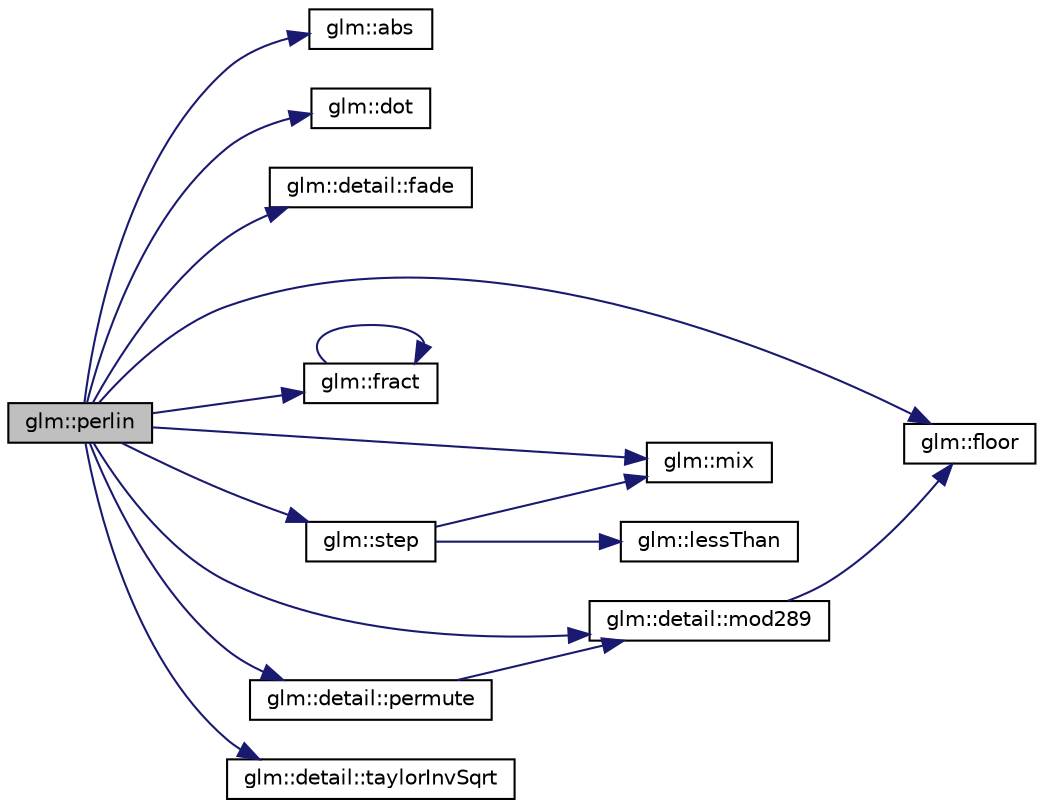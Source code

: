 digraph "glm::perlin"
{
 // LATEX_PDF_SIZE
  edge [fontname="Helvetica",fontsize="10",labelfontname="Helvetica",labelfontsize="10"];
  node [fontname="Helvetica",fontsize="10",shape=record];
  rankdir="LR";
  Node1 [label="glm::perlin",height=0.2,width=0.4,color="black", fillcolor="grey75", style="filled", fontcolor="black",tooltip=" "];
  Node1 -> Node2 [color="midnightblue",fontsize="10",style="solid",fontname="Helvetica"];
  Node2 [label="glm::abs",height=0.2,width=0.4,color="black", fillcolor="white", style="filled",URL="$group__core__func__common.html#ga693d77696ff36572a0da79efec965acd",tooltip=" "];
  Node1 -> Node3 [color="midnightblue",fontsize="10",style="solid",fontname="Helvetica"];
  Node3 [label="glm::dot",height=0.2,width=0.4,color="black", fillcolor="white", style="filled",URL="$group__core__func__geometric.html#ga7dada304da2ba7dd3376ab4f178c3f6b",tooltip=" "];
  Node1 -> Node4 [color="midnightblue",fontsize="10",style="solid",fontname="Helvetica"];
  Node4 [label="glm::detail::fade",height=0.2,width=0.4,color="black", fillcolor="white", style="filled",URL="$namespaceglm_1_1detail.html#ab0a5374736735becd50c327f859ed62e",tooltip=" "];
  Node1 -> Node5 [color="midnightblue",fontsize="10",style="solid",fontname="Helvetica"];
  Node5 [label="glm::floor",height=0.2,width=0.4,color="black", fillcolor="white", style="filled",URL="$group__core__func__common.html#ga568b822b78f045f77c3325e165b44d5d",tooltip=" "];
  Node1 -> Node6 [color="midnightblue",fontsize="10",style="solid",fontname="Helvetica"];
  Node6 [label="glm::fract",height=0.2,width=0.4,color="black", fillcolor="white", style="filled",URL="$group__core__func__common.html#ga8ba89e40e55ae5cdf228548f9b7639c7",tooltip=" "];
  Node6 -> Node6 [color="midnightblue",fontsize="10",style="solid",fontname="Helvetica"];
  Node1 -> Node7 [color="midnightblue",fontsize="10",style="solid",fontname="Helvetica"];
  Node7 [label="glm::mix",height=0.2,width=0.4,color="black", fillcolor="white", style="filled",URL="$group__core__func__common.html#gadccbaffe46f369cf1a96b2aef92cbfdd",tooltip=" "];
  Node1 -> Node8 [color="midnightblue",fontsize="10",style="solid",fontname="Helvetica"];
  Node8 [label="glm::detail::mod289",height=0.2,width=0.4,color="black", fillcolor="white", style="filled",URL="$namespaceglm_1_1detail.html#a9968154b610b2b78f492b2f7babd728c",tooltip=" "];
  Node8 -> Node5 [color="midnightblue",fontsize="10",style="solid",fontname="Helvetica"];
  Node1 -> Node9 [color="midnightblue",fontsize="10",style="solid",fontname="Helvetica"];
  Node9 [label="glm::detail::permute",height=0.2,width=0.4,color="black", fillcolor="white", style="filled",URL="$namespaceglm_1_1detail.html#adce908e01ac22b5e55c29bacbf6a37a5",tooltip=" "];
  Node9 -> Node8 [color="midnightblue",fontsize="10",style="solid",fontname="Helvetica"];
  Node1 -> Node10 [color="midnightblue",fontsize="10",style="solid",fontname="Helvetica"];
  Node10 [label="glm::step",height=0.2,width=0.4,color="black", fillcolor="white", style="filled",URL="$group__core__func__common.html#ga015a1261ff23e12650211aa872863cce",tooltip=" "];
  Node10 -> Node11 [color="midnightblue",fontsize="10",style="solid",fontname="Helvetica"];
  Node11 [label="glm::lessThan",height=0.2,width=0.4,color="black", fillcolor="white", style="filled",URL="$group__core__func__vector__relational.html#ga6261970937a70b0b747ae0d3ade1c188",tooltip=" "];
  Node10 -> Node7 [color="midnightblue",fontsize="10",style="solid",fontname="Helvetica"];
  Node1 -> Node12 [color="midnightblue",fontsize="10",style="solid",fontname="Helvetica"];
  Node12 [label="glm::detail::taylorInvSqrt",height=0.2,width=0.4,color="black", fillcolor="white", style="filled",URL="$namespaceglm_1_1detail.html#a82e6fa9d633a5f76f8b7e046ac5d91f4",tooltip=" "];
}
